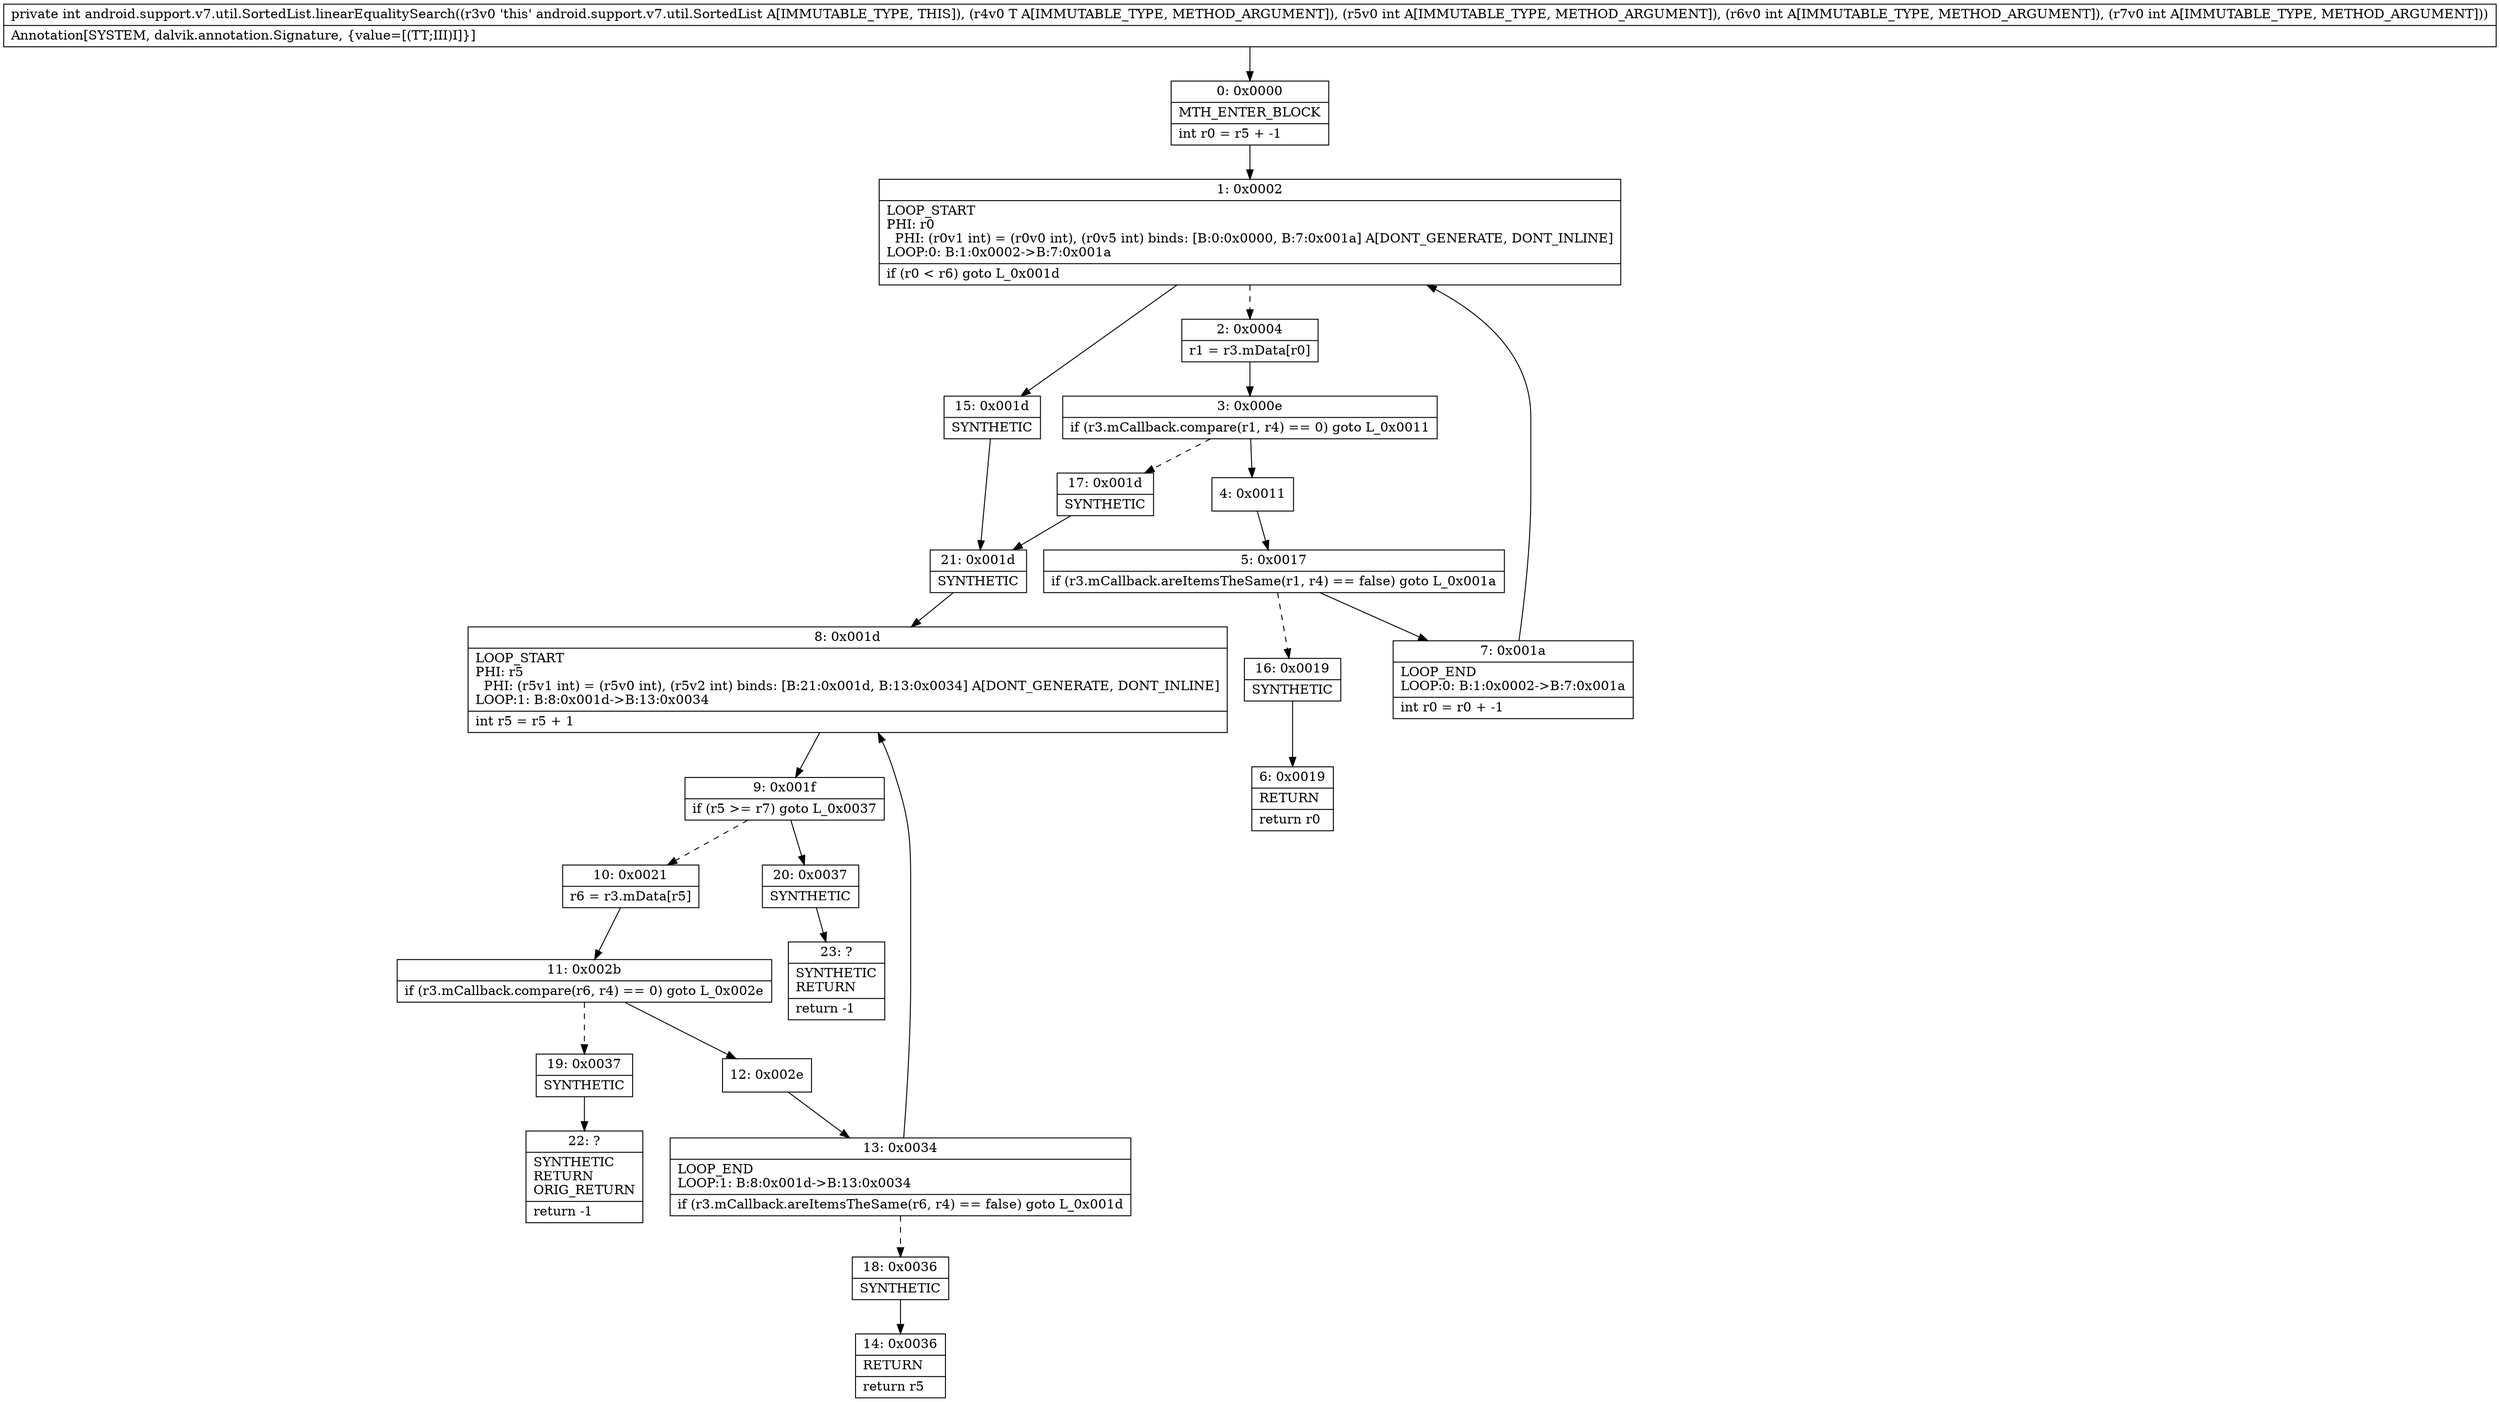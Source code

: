 digraph "CFG forandroid.support.v7.util.SortedList.linearEqualitySearch(Ljava\/lang\/Object;III)I" {
Node_0 [shape=record,label="{0\:\ 0x0000|MTH_ENTER_BLOCK\l|int r0 = r5 + \-1\l}"];
Node_1 [shape=record,label="{1\:\ 0x0002|LOOP_START\lPHI: r0 \l  PHI: (r0v1 int) = (r0v0 int), (r0v5 int) binds: [B:0:0x0000, B:7:0x001a] A[DONT_GENERATE, DONT_INLINE]\lLOOP:0: B:1:0x0002\-\>B:7:0x001a\l|if (r0 \< r6) goto L_0x001d\l}"];
Node_2 [shape=record,label="{2\:\ 0x0004|r1 = r3.mData[r0]\l}"];
Node_3 [shape=record,label="{3\:\ 0x000e|if (r3.mCallback.compare(r1, r4) == 0) goto L_0x0011\l}"];
Node_4 [shape=record,label="{4\:\ 0x0011}"];
Node_5 [shape=record,label="{5\:\ 0x0017|if (r3.mCallback.areItemsTheSame(r1, r4) == false) goto L_0x001a\l}"];
Node_6 [shape=record,label="{6\:\ 0x0019|RETURN\l|return r0\l}"];
Node_7 [shape=record,label="{7\:\ 0x001a|LOOP_END\lLOOP:0: B:1:0x0002\-\>B:7:0x001a\l|int r0 = r0 + \-1\l}"];
Node_8 [shape=record,label="{8\:\ 0x001d|LOOP_START\lPHI: r5 \l  PHI: (r5v1 int) = (r5v0 int), (r5v2 int) binds: [B:21:0x001d, B:13:0x0034] A[DONT_GENERATE, DONT_INLINE]\lLOOP:1: B:8:0x001d\-\>B:13:0x0034\l|int r5 = r5 + 1\l}"];
Node_9 [shape=record,label="{9\:\ 0x001f|if (r5 \>= r7) goto L_0x0037\l}"];
Node_10 [shape=record,label="{10\:\ 0x0021|r6 = r3.mData[r5]\l}"];
Node_11 [shape=record,label="{11\:\ 0x002b|if (r3.mCallback.compare(r6, r4) == 0) goto L_0x002e\l}"];
Node_12 [shape=record,label="{12\:\ 0x002e}"];
Node_13 [shape=record,label="{13\:\ 0x0034|LOOP_END\lLOOP:1: B:8:0x001d\-\>B:13:0x0034\l|if (r3.mCallback.areItemsTheSame(r6, r4) == false) goto L_0x001d\l}"];
Node_14 [shape=record,label="{14\:\ 0x0036|RETURN\l|return r5\l}"];
Node_15 [shape=record,label="{15\:\ 0x001d|SYNTHETIC\l}"];
Node_16 [shape=record,label="{16\:\ 0x0019|SYNTHETIC\l}"];
Node_17 [shape=record,label="{17\:\ 0x001d|SYNTHETIC\l}"];
Node_18 [shape=record,label="{18\:\ 0x0036|SYNTHETIC\l}"];
Node_19 [shape=record,label="{19\:\ 0x0037|SYNTHETIC\l}"];
Node_20 [shape=record,label="{20\:\ 0x0037|SYNTHETIC\l}"];
Node_21 [shape=record,label="{21\:\ 0x001d|SYNTHETIC\l}"];
Node_22 [shape=record,label="{22\:\ ?|SYNTHETIC\lRETURN\lORIG_RETURN\l|return \-1\l}"];
Node_23 [shape=record,label="{23\:\ ?|SYNTHETIC\lRETURN\l|return \-1\l}"];
MethodNode[shape=record,label="{private int android.support.v7.util.SortedList.linearEqualitySearch((r3v0 'this' android.support.v7.util.SortedList A[IMMUTABLE_TYPE, THIS]), (r4v0 T A[IMMUTABLE_TYPE, METHOD_ARGUMENT]), (r5v0 int A[IMMUTABLE_TYPE, METHOD_ARGUMENT]), (r6v0 int A[IMMUTABLE_TYPE, METHOD_ARGUMENT]), (r7v0 int A[IMMUTABLE_TYPE, METHOD_ARGUMENT]))  | Annotation[SYSTEM, dalvik.annotation.Signature, \{value=[(TT;III)I]\}]\l}"];
MethodNode -> Node_0;
Node_0 -> Node_1;
Node_1 -> Node_2[style=dashed];
Node_1 -> Node_15;
Node_2 -> Node_3;
Node_3 -> Node_4;
Node_3 -> Node_17[style=dashed];
Node_4 -> Node_5;
Node_5 -> Node_7;
Node_5 -> Node_16[style=dashed];
Node_7 -> Node_1;
Node_8 -> Node_9;
Node_9 -> Node_10[style=dashed];
Node_9 -> Node_20;
Node_10 -> Node_11;
Node_11 -> Node_12;
Node_11 -> Node_19[style=dashed];
Node_12 -> Node_13;
Node_13 -> Node_8;
Node_13 -> Node_18[style=dashed];
Node_15 -> Node_21;
Node_16 -> Node_6;
Node_17 -> Node_21;
Node_18 -> Node_14;
Node_19 -> Node_22;
Node_20 -> Node_23;
Node_21 -> Node_8;
}

